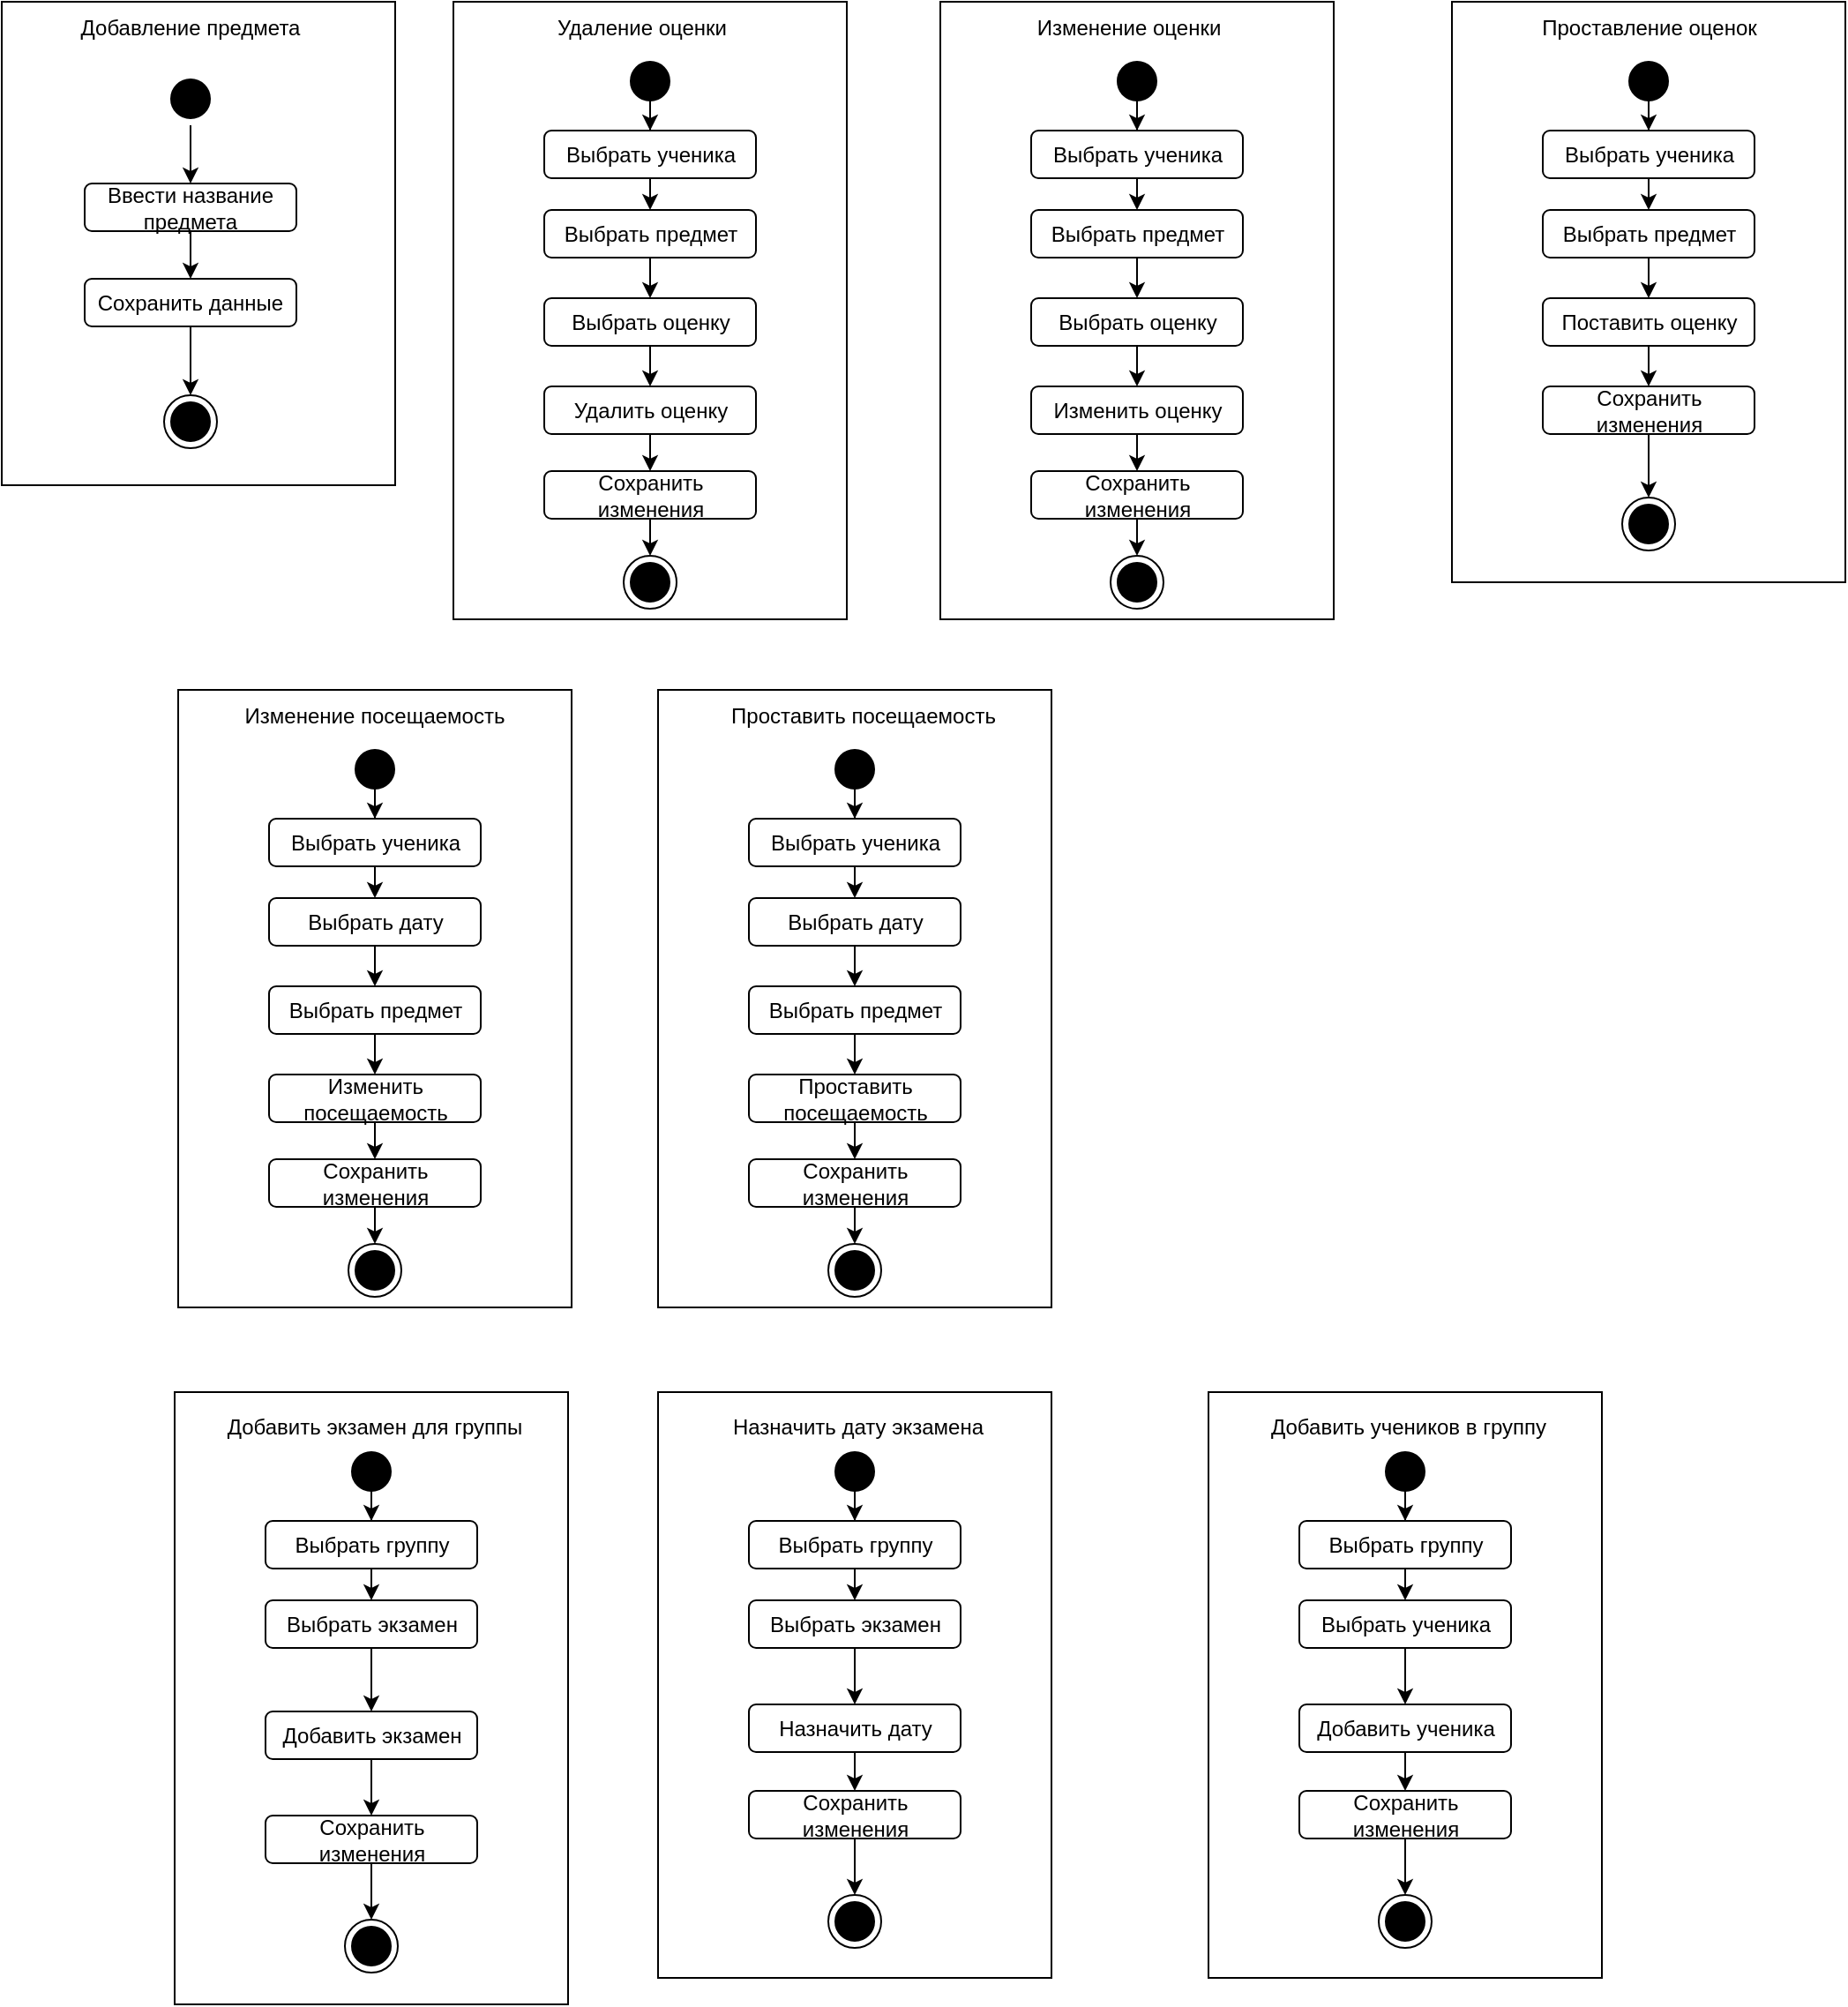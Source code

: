<mxfile version="22.0.8" type="device">
  <diagram name="Страница — 1" id="gWTGYro4cfCNNNcf1uVD">
    <mxGraphModel dx="481" dy="848" grid="0" gridSize="10" guides="1" tooltips="1" connect="1" arrows="1" fold="1" page="0" pageScale="1" pageWidth="827" pageHeight="1169" math="0" shadow="0">
      <root>
        <mxCell id="0" />
        <mxCell id="1" parent="0" />
        <mxCell id="O27YwLDEcdoJZMALJHAK-1" value="" style="rounded=0;whiteSpace=wrap;html=1;fillColor=none;" vertex="1" parent="1">
          <mxGeometry x="34" y="295" width="223" height="274" as="geometry" />
        </mxCell>
        <mxCell id="O27YwLDEcdoJZMALJHAK-10" value="" style="rounded=0;whiteSpace=wrap;html=1;fillColor=none;" vertex="1" parent="1">
          <mxGeometry x="290" y="295" width="223" height="350" as="geometry" />
        </mxCell>
        <mxCell id="U-uGgWehQrtaFhIyzwgb-1" value="" style="ellipse;html=1;shape=endState;fillColor=#000000;strokeColor=#000000;" parent="1" vertex="1">
          <mxGeometry x="126" y="518" width="30" height="30" as="geometry" />
        </mxCell>
        <mxCell id="U-uGgWehQrtaFhIyzwgb-8" style="edgeStyle=orthogonalEdgeStyle;rounded=0;orthogonalLoop=1;jettySize=auto;html=1;entryX=0.5;entryY=0;entryDx=0;entryDy=0;" parent="1" source="U-uGgWehQrtaFhIyzwgb-2" target="U-uGgWehQrtaFhIyzwgb-6" edge="1">
          <mxGeometry relative="1" as="geometry" />
        </mxCell>
        <mxCell id="U-uGgWehQrtaFhIyzwgb-2" value="" style="ellipse;html=1;shape=startState;fillColor=#000000;strokeColor=#000000;" parent="1" vertex="1">
          <mxGeometry x="126" y="335" width="30" height="30" as="geometry" />
        </mxCell>
        <mxCell id="U-uGgWehQrtaFhIyzwgb-5" style="edgeStyle=orthogonalEdgeStyle;rounded=0;orthogonalLoop=1;jettySize=auto;html=1;exitX=0.5;exitY=1;exitDx=0;exitDy=0;entryX=0.5;entryY=0;entryDx=0;entryDy=0;" parent="1" source="U-uGgWehQrtaFhIyzwgb-4" target="U-uGgWehQrtaFhIyzwgb-1" edge="1">
          <mxGeometry relative="1" as="geometry" />
        </mxCell>
        <mxCell id="U-uGgWehQrtaFhIyzwgb-4" value="Сохранить данные" style="rounded=1;whiteSpace=wrap;html=1;" parent="1" vertex="1">
          <mxGeometry x="81" y="452" width="120" height="27" as="geometry" />
        </mxCell>
        <mxCell id="U-uGgWehQrtaFhIyzwgb-7" style="edgeStyle=orthogonalEdgeStyle;rounded=0;orthogonalLoop=1;jettySize=auto;html=1;entryX=0.5;entryY=0;entryDx=0;entryDy=0;" parent="1" source="U-uGgWehQrtaFhIyzwgb-6" target="U-uGgWehQrtaFhIyzwgb-4" edge="1">
          <mxGeometry relative="1" as="geometry" />
        </mxCell>
        <mxCell id="U-uGgWehQrtaFhIyzwgb-6" value="Ввести название предмета" style="rounded=1;whiteSpace=wrap;html=1;" parent="1" vertex="1">
          <mxGeometry x="81" y="398" width="120" height="27" as="geometry" />
        </mxCell>
        <mxCell id="O27YwLDEcdoJZMALJHAK-2" value="Добавление предмета" style="text;html=1;strokeColor=none;fillColor=none;align=center;verticalAlign=middle;whiteSpace=wrap;rounded=0;" vertex="1" parent="1">
          <mxGeometry x="74" y="295" width="134" height="30" as="geometry" />
        </mxCell>
        <mxCell id="O27YwLDEcdoJZMALJHAK-3" value="" style="ellipse;html=1;shape=endState;fillColor=#000000;strokeColor=#000000;" vertex="1" parent="1">
          <mxGeometry x="386.5" y="609" width="30" height="30" as="geometry" />
        </mxCell>
        <mxCell id="O27YwLDEcdoJZMALJHAK-4" style="edgeStyle=orthogonalEdgeStyle;rounded=0;orthogonalLoop=1;jettySize=auto;html=1;entryX=0.5;entryY=0;entryDx=0;entryDy=0;" edge="1" parent="1" source="O27YwLDEcdoJZMALJHAK-5" target="O27YwLDEcdoJZMALJHAK-9">
          <mxGeometry relative="1" as="geometry" />
        </mxCell>
        <mxCell id="O27YwLDEcdoJZMALJHAK-5" value="" style="ellipse;html=1;shape=startState;fillColor=#000000;strokeColor=#000000;" vertex="1" parent="1">
          <mxGeometry x="386.5" y="325" width="30" height="30" as="geometry" />
        </mxCell>
        <mxCell id="O27YwLDEcdoJZMALJHAK-6" style="edgeStyle=orthogonalEdgeStyle;rounded=0;orthogonalLoop=1;jettySize=auto;html=1;exitX=0.5;exitY=1;exitDx=0;exitDy=0;entryX=0.5;entryY=0;entryDx=0;entryDy=0;" edge="1" parent="1" source="O27YwLDEcdoJZMALJHAK-7" target="O27YwLDEcdoJZMALJHAK-12">
          <mxGeometry relative="1" as="geometry" />
        </mxCell>
        <mxCell id="O27YwLDEcdoJZMALJHAK-7" value="Выбрать предмет" style="rounded=1;whiteSpace=wrap;html=1;" vertex="1" parent="1">
          <mxGeometry x="341.5" y="413" width="120" height="27" as="geometry" />
        </mxCell>
        <mxCell id="O27YwLDEcdoJZMALJHAK-9" value="Выбрать ученика" style="rounded=1;whiteSpace=wrap;html=1;" vertex="1" parent="1">
          <mxGeometry x="341.5" y="368" width="120" height="27" as="geometry" />
        </mxCell>
        <mxCell id="O27YwLDEcdoJZMALJHAK-11" value="Удаление оценки" style="text;html=1;strokeColor=none;fillColor=none;align=center;verticalAlign=middle;whiteSpace=wrap;rounded=0;" vertex="1" parent="1">
          <mxGeometry x="330" y="295" width="134" height="30" as="geometry" />
        </mxCell>
        <mxCell id="O27YwLDEcdoJZMALJHAK-18" style="edgeStyle=orthogonalEdgeStyle;rounded=0;orthogonalLoop=1;jettySize=auto;html=1;entryX=0.5;entryY=0;entryDx=0;entryDy=0;" edge="1" parent="1" source="O27YwLDEcdoJZMALJHAK-12" target="O27YwLDEcdoJZMALJHAK-15">
          <mxGeometry relative="1" as="geometry" />
        </mxCell>
        <mxCell id="O27YwLDEcdoJZMALJHAK-12" value="Выбрать оценку" style="rounded=1;whiteSpace=wrap;html=1;" vertex="1" parent="1">
          <mxGeometry x="341.5" y="463" width="120" height="27" as="geometry" />
        </mxCell>
        <mxCell id="O27YwLDEcdoJZMALJHAK-16" style="edgeStyle=orthogonalEdgeStyle;rounded=0;orthogonalLoop=1;jettySize=auto;html=1;entryX=0.5;entryY=0;entryDx=0;entryDy=0;" edge="1" parent="1" source="O27YwLDEcdoJZMALJHAK-14" target="O27YwLDEcdoJZMALJHAK-3">
          <mxGeometry relative="1" as="geometry" />
        </mxCell>
        <mxCell id="O27YwLDEcdoJZMALJHAK-14" value="Сохранить изменения" style="rounded=1;whiteSpace=wrap;html=1;" vertex="1" parent="1">
          <mxGeometry x="341.5" y="561" width="120" height="27" as="geometry" />
        </mxCell>
        <mxCell id="O27YwLDEcdoJZMALJHAK-17" style="edgeStyle=orthogonalEdgeStyle;rounded=0;orthogonalLoop=1;jettySize=auto;html=1;entryX=0.5;entryY=0;entryDx=0;entryDy=0;" edge="1" parent="1" source="O27YwLDEcdoJZMALJHAK-15" target="O27YwLDEcdoJZMALJHAK-14">
          <mxGeometry relative="1" as="geometry" />
        </mxCell>
        <mxCell id="O27YwLDEcdoJZMALJHAK-15" value="Удалить оценку" style="rounded=1;whiteSpace=wrap;html=1;" vertex="1" parent="1">
          <mxGeometry x="341.5" y="513" width="120" height="27" as="geometry" />
        </mxCell>
        <mxCell id="O27YwLDEcdoJZMALJHAK-19" style="edgeStyle=orthogonalEdgeStyle;rounded=0;orthogonalLoop=1;jettySize=auto;html=1;exitX=0.5;exitY=1;exitDx=0;exitDy=0;entryX=0.5;entryY=0;entryDx=0;entryDy=0;" edge="1" parent="1" source="O27YwLDEcdoJZMALJHAK-9" target="O27YwLDEcdoJZMALJHAK-7">
          <mxGeometry relative="1" as="geometry">
            <mxPoint x="412" y="450" as="sourcePoint" />
            <mxPoint x="402" y="416" as="targetPoint" />
          </mxGeometry>
        </mxCell>
        <mxCell id="O27YwLDEcdoJZMALJHAK-20" value="" style="rounded=0;whiteSpace=wrap;html=1;fillColor=none;" vertex="1" parent="1">
          <mxGeometry x="566" y="295" width="223" height="350" as="geometry" />
        </mxCell>
        <mxCell id="O27YwLDEcdoJZMALJHAK-21" value="" style="ellipse;html=1;shape=endState;fillColor=#000000;strokeColor=#000000;" vertex="1" parent="1">
          <mxGeometry x="662.5" y="609" width="30" height="30" as="geometry" />
        </mxCell>
        <mxCell id="O27YwLDEcdoJZMALJHAK-22" style="edgeStyle=orthogonalEdgeStyle;rounded=0;orthogonalLoop=1;jettySize=auto;html=1;entryX=0.5;entryY=0;entryDx=0;entryDy=0;" edge="1" parent="1" source="O27YwLDEcdoJZMALJHAK-23" target="O27YwLDEcdoJZMALJHAK-26">
          <mxGeometry relative="1" as="geometry" />
        </mxCell>
        <mxCell id="O27YwLDEcdoJZMALJHAK-23" value="" style="ellipse;html=1;shape=startState;fillColor=#000000;strokeColor=#000000;" vertex="1" parent="1">
          <mxGeometry x="662.5" y="325" width="30" height="30" as="geometry" />
        </mxCell>
        <mxCell id="O27YwLDEcdoJZMALJHAK-24" style="edgeStyle=orthogonalEdgeStyle;rounded=0;orthogonalLoop=1;jettySize=auto;html=1;exitX=0.5;exitY=1;exitDx=0;exitDy=0;entryX=0.5;entryY=0;entryDx=0;entryDy=0;" edge="1" parent="1" source="O27YwLDEcdoJZMALJHAK-25" target="O27YwLDEcdoJZMALJHAK-29">
          <mxGeometry relative="1" as="geometry" />
        </mxCell>
        <mxCell id="O27YwLDEcdoJZMALJHAK-25" value="Выбрать предмет" style="rounded=1;whiteSpace=wrap;html=1;" vertex="1" parent="1">
          <mxGeometry x="617.5" y="413" width="120" height="27" as="geometry" />
        </mxCell>
        <mxCell id="O27YwLDEcdoJZMALJHAK-26" value="Выбрать ученика" style="rounded=1;whiteSpace=wrap;html=1;" vertex="1" parent="1">
          <mxGeometry x="617.5" y="368" width="120" height="27" as="geometry" />
        </mxCell>
        <mxCell id="O27YwLDEcdoJZMALJHAK-27" value="Изменение оценки" style="text;html=1;strokeColor=none;fillColor=none;align=center;verticalAlign=middle;whiteSpace=wrap;rounded=0;" vertex="1" parent="1">
          <mxGeometry x="606" y="295" width="134" height="30" as="geometry" />
        </mxCell>
        <mxCell id="O27YwLDEcdoJZMALJHAK-28" style="edgeStyle=orthogonalEdgeStyle;rounded=0;orthogonalLoop=1;jettySize=auto;html=1;entryX=0.5;entryY=0;entryDx=0;entryDy=0;" edge="1" parent="1" source="O27YwLDEcdoJZMALJHAK-29" target="O27YwLDEcdoJZMALJHAK-33">
          <mxGeometry relative="1" as="geometry" />
        </mxCell>
        <mxCell id="O27YwLDEcdoJZMALJHAK-29" value="Выбрать оценку" style="rounded=1;whiteSpace=wrap;html=1;" vertex="1" parent="1">
          <mxGeometry x="617.5" y="463" width="120" height="27" as="geometry" />
        </mxCell>
        <mxCell id="O27YwLDEcdoJZMALJHAK-35" style="edgeStyle=orthogonalEdgeStyle;rounded=0;orthogonalLoop=1;jettySize=auto;html=1;entryX=0.5;entryY=0;entryDx=0;entryDy=0;" edge="1" parent="1" source="O27YwLDEcdoJZMALJHAK-31" target="O27YwLDEcdoJZMALJHAK-21">
          <mxGeometry relative="1" as="geometry" />
        </mxCell>
        <mxCell id="O27YwLDEcdoJZMALJHAK-31" value="Сохранить изменения" style="rounded=1;whiteSpace=wrap;html=1;" vertex="1" parent="1">
          <mxGeometry x="617.5" y="561" width="120" height="27" as="geometry" />
        </mxCell>
        <mxCell id="O27YwLDEcdoJZMALJHAK-32" style="edgeStyle=orthogonalEdgeStyle;rounded=0;orthogonalLoop=1;jettySize=auto;html=1;entryX=0.5;entryY=0;entryDx=0;entryDy=0;" edge="1" parent="1" source="O27YwLDEcdoJZMALJHAK-33" target="O27YwLDEcdoJZMALJHAK-31">
          <mxGeometry relative="1" as="geometry" />
        </mxCell>
        <mxCell id="O27YwLDEcdoJZMALJHAK-33" value="Изменить оценку" style="rounded=1;whiteSpace=wrap;html=1;" vertex="1" parent="1">
          <mxGeometry x="617.5" y="513" width="120" height="27" as="geometry" />
        </mxCell>
        <mxCell id="O27YwLDEcdoJZMALJHAK-34" style="edgeStyle=orthogonalEdgeStyle;rounded=0;orthogonalLoop=1;jettySize=auto;html=1;exitX=0.5;exitY=1;exitDx=0;exitDy=0;entryX=0.5;entryY=0;entryDx=0;entryDy=0;" edge="1" parent="1" source="O27YwLDEcdoJZMALJHAK-26" target="O27YwLDEcdoJZMALJHAK-25">
          <mxGeometry relative="1" as="geometry">
            <mxPoint x="688" y="450" as="sourcePoint" />
            <mxPoint x="678" y="416" as="targetPoint" />
          </mxGeometry>
        </mxCell>
        <mxCell id="O27YwLDEcdoJZMALJHAK-36" value="" style="rounded=0;whiteSpace=wrap;html=1;fillColor=none;" vertex="1" parent="1">
          <mxGeometry x="856" y="295" width="223" height="329" as="geometry" />
        </mxCell>
        <mxCell id="O27YwLDEcdoJZMALJHAK-37" value="" style="ellipse;html=1;shape=endState;fillColor=#000000;strokeColor=#000000;" vertex="1" parent="1">
          <mxGeometry x="952.5" y="576" width="30" height="30" as="geometry" />
        </mxCell>
        <mxCell id="O27YwLDEcdoJZMALJHAK-38" style="edgeStyle=orthogonalEdgeStyle;rounded=0;orthogonalLoop=1;jettySize=auto;html=1;entryX=0.5;entryY=0;entryDx=0;entryDy=0;" edge="1" parent="1" source="O27YwLDEcdoJZMALJHAK-39" target="O27YwLDEcdoJZMALJHAK-42">
          <mxGeometry relative="1" as="geometry" />
        </mxCell>
        <mxCell id="O27YwLDEcdoJZMALJHAK-39" value="" style="ellipse;html=1;shape=startState;fillColor=#000000;strokeColor=#000000;" vertex="1" parent="1">
          <mxGeometry x="952.5" y="325" width="30" height="30" as="geometry" />
        </mxCell>
        <mxCell id="O27YwLDEcdoJZMALJHAK-40" style="edgeStyle=orthogonalEdgeStyle;rounded=0;orthogonalLoop=1;jettySize=auto;html=1;exitX=0.5;exitY=1;exitDx=0;exitDy=0;entryX=0.5;entryY=0;entryDx=0;entryDy=0;" edge="1" parent="1" source="O27YwLDEcdoJZMALJHAK-41" target="O27YwLDEcdoJZMALJHAK-45">
          <mxGeometry relative="1" as="geometry" />
        </mxCell>
        <mxCell id="O27YwLDEcdoJZMALJHAK-41" value="Выбрать предмет" style="rounded=1;whiteSpace=wrap;html=1;" vertex="1" parent="1">
          <mxGeometry x="907.5" y="413" width="120" height="27" as="geometry" />
        </mxCell>
        <mxCell id="O27YwLDEcdoJZMALJHAK-42" value="Выбрать ученика" style="rounded=1;whiteSpace=wrap;html=1;" vertex="1" parent="1">
          <mxGeometry x="907.5" y="368" width="120" height="27" as="geometry" />
        </mxCell>
        <mxCell id="O27YwLDEcdoJZMALJHAK-43" value="Проставление оценок" style="text;html=1;strokeColor=none;fillColor=none;align=center;verticalAlign=middle;whiteSpace=wrap;rounded=0;" vertex="1" parent="1">
          <mxGeometry x="900.5" y="295" width="134" height="30" as="geometry" />
        </mxCell>
        <mxCell id="O27YwLDEcdoJZMALJHAK-44" style="edgeStyle=orthogonalEdgeStyle;rounded=0;orthogonalLoop=1;jettySize=auto;html=1;entryX=0.5;entryY=0;entryDx=0;entryDy=0;" edge="1" parent="1" source="O27YwLDEcdoJZMALJHAK-45" target="O27YwLDEcdoJZMALJHAK-47">
          <mxGeometry relative="1" as="geometry">
            <mxPoint x="967.5" y="513" as="targetPoint" />
          </mxGeometry>
        </mxCell>
        <mxCell id="O27YwLDEcdoJZMALJHAK-45" value="Поставить оценку" style="rounded=1;whiteSpace=wrap;html=1;" vertex="1" parent="1">
          <mxGeometry x="907.5" y="463" width="120" height="27" as="geometry" />
        </mxCell>
        <mxCell id="O27YwLDEcdoJZMALJHAK-46" style="edgeStyle=orthogonalEdgeStyle;rounded=0;orthogonalLoop=1;jettySize=auto;html=1;entryX=0.5;entryY=0;entryDx=0;entryDy=0;" edge="1" parent="1" source="O27YwLDEcdoJZMALJHAK-47" target="O27YwLDEcdoJZMALJHAK-37">
          <mxGeometry relative="1" as="geometry" />
        </mxCell>
        <mxCell id="O27YwLDEcdoJZMALJHAK-47" value="Сохранить изменения" style="rounded=1;whiteSpace=wrap;html=1;" vertex="1" parent="1">
          <mxGeometry x="907.5" y="513" width="120" height="27" as="geometry" />
        </mxCell>
        <mxCell id="O27YwLDEcdoJZMALJHAK-50" style="edgeStyle=orthogonalEdgeStyle;rounded=0;orthogonalLoop=1;jettySize=auto;html=1;exitX=0.5;exitY=1;exitDx=0;exitDy=0;entryX=0.5;entryY=0;entryDx=0;entryDy=0;" edge="1" parent="1" source="O27YwLDEcdoJZMALJHAK-42" target="O27YwLDEcdoJZMALJHAK-41">
          <mxGeometry relative="1" as="geometry">
            <mxPoint x="978" y="450" as="sourcePoint" />
            <mxPoint x="968" y="416" as="targetPoint" />
          </mxGeometry>
        </mxCell>
        <mxCell id="O27YwLDEcdoJZMALJHAK-51" value="" style="rounded=0;whiteSpace=wrap;html=1;fillColor=none;" vertex="1" parent="1">
          <mxGeometry x="134" y="685" width="223" height="350" as="geometry" />
        </mxCell>
        <mxCell id="O27YwLDEcdoJZMALJHAK-52" value="" style="ellipse;html=1;shape=endState;fillColor=#000000;strokeColor=#000000;" vertex="1" parent="1">
          <mxGeometry x="230.5" y="999" width="30" height="30" as="geometry" />
        </mxCell>
        <mxCell id="O27YwLDEcdoJZMALJHAK-53" style="edgeStyle=orthogonalEdgeStyle;rounded=0;orthogonalLoop=1;jettySize=auto;html=1;entryX=0.5;entryY=0;entryDx=0;entryDy=0;" edge="1" parent="1" source="O27YwLDEcdoJZMALJHAK-54" target="O27YwLDEcdoJZMALJHAK-57">
          <mxGeometry relative="1" as="geometry" />
        </mxCell>
        <mxCell id="O27YwLDEcdoJZMALJHAK-54" value="" style="ellipse;html=1;shape=startState;fillColor=#000000;strokeColor=#000000;" vertex="1" parent="1">
          <mxGeometry x="230.5" y="715" width="30" height="30" as="geometry" />
        </mxCell>
        <mxCell id="O27YwLDEcdoJZMALJHAK-55" style="edgeStyle=orthogonalEdgeStyle;rounded=0;orthogonalLoop=1;jettySize=auto;html=1;exitX=0.5;exitY=1;exitDx=0;exitDy=0;entryX=0.5;entryY=0;entryDx=0;entryDy=0;" edge="1" parent="1" source="O27YwLDEcdoJZMALJHAK-56" target="O27YwLDEcdoJZMALJHAK-60">
          <mxGeometry relative="1" as="geometry" />
        </mxCell>
        <mxCell id="O27YwLDEcdoJZMALJHAK-56" value="Выбрать дату" style="rounded=1;whiteSpace=wrap;html=1;" vertex="1" parent="1">
          <mxGeometry x="185.5" y="803" width="120" height="27" as="geometry" />
        </mxCell>
        <mxCell id="O27YwLDEcdoJZMALJHAK-57" value="Выбрать ученика" style="rounded=1;whiteSpace=wrap;html=1;" vertex="1" parent="1">
          <mxGeometry x="185.5" y="758" width="120" height="27" as="geometry" />
        </mxCell>
        <mxCell id="O27YwLDEcdoJZMALJHAK-58" value="Изменение посещаемость" style="text;html=1;strokeColor=none;fillColor=none;align=center;verticalAlign=middle;whiteSpace=wrap;rounded=0;" vertex="1" parent="1">
          <mxGeometry x="170" y="685" width="151" height="30" as="geometry" />
        </mxCell>
        <mxCell id="O27YwLDEcdoJZMALJHAK-59" style="edgeStyle=orthogonalEdgeStyle;rounded=0;orthogonalLoop=1;jettySize=auto;html=1;entryX=0.5;entryY=0;entryDx=0;entryDy=0;" edge="1" parent="1" source="O27YwLDEcdoJZMALJHAK-60" target="O27YwLDEcdoJZMALJHAK-64">
          <mxGeometry relative="1" as="geometry" />
        </mxCell>
        <mxCell id="O27YwLDEcdoJZMALJHAK-60" value="Выбрать предмет" style="rounded=1;whiteSpace=wrap;html=1;" vertex="1" parent="1">
          <mxGeometry x="185.5" y="853" width="120" height="27" as="geometry" />
        </mxCell>
        <mxCell id="O27YwLDEcdoJZMALJHAK-61" style="edgeStyle=orthogonalEdgeStyle;rounded=0;orthogonalLoop=1;jettySize=auto;html=1;entryX=0.5;entryY=0;entryDx=0;entryDy=0;" edge="1" parent="1" source="O27YwLDEcdoJZMALJHAK-62" target="O27YwLDEcdoJZMALJHAK-52">
          <mxGeometry relative="1" as="geometry" />
        </mxCell>
        <mxCell id="O27YwLDEcdoJZMALJHAK-62" value="Сохранить изменения" style="rounded=1;whiteSpace=wrap;html=1;" vertex="1" parent="1">
          <mxGeometry x="185.5" y="951" width="120" height="27" as="geometry" />
        </mxCell>
        <mxCell id="O27YwLDEcdoJZMALJHAK-63" style="edgeStyle=orthogonalEdgeStyle;rounded=0;orthogonalLoop=1;jettySize=auto;html=1;entryX=0.5;entryY=0;entryDx=0;entryDy=0;" edge="1" parent="1" source="O27YwLDEcdoJZMALJHAK-64" target="O27YwLDEcdoJZMALJHAK-62">
          <mxGeometry relative="1" as="geometry" />
        </mxCell>
        <mxCell id="O27YwLDEcdoJZMALJHAK-64" value="Изменить посещаемость" style="rounded=1;whiteSpace=wrap;html=1;" vertex="1" parent="1">
          <mxGeometry x="185.5" y="903" width="120" height="27" as="geometry" />
        </mxCell>
        <mxCell id="O27YwLDEcdoJZMALJHAK-65" style="edgeStyle=orthogonalEdgeStyle;rounded=0;orthogonalLoop=1;jettySize=auto;html=1;exitX=0.5;exitY=1;exitDx=0;exitDy=0;entryX=0.5;entryY=0;entryDx=0;entryDy=0;" edge="1" parent="1" source="O27YwLDEcdoJZMALJHAK-57" target="O27YwLDEcdoJZMALJHAK-56">
          <mxGeometry relative="1" as="geometry">
            <mxPoint x="256" y="840" as="sourcePoint" />
            <mxPoint x="246" y="806" as="targetPoint" />
          </mxGeometry>
        </mxCell>
        <mxCell id="O27YwLDEcdoJZMALJHAK-81" value="" style="rounded=0;whiteSpace=wrap;html=1;fillColor=none;" vertex="1" parent="1">
          <mxGeometry x="406" y="685" width="223" height="350" as="geometry" />
        </mxCell>
        <mxCell id="O27YwLDEcdoJZMALJHAK-82" value="" style="ellipse;html=1;shape=endState;fillColor=#000000;strokeColor=#000000;" vertex="1" parent="1">
          <mxGeometry x="502.5" y="999" width="30" height="30" as="geometry" />
        </mxCell>
        <mxCell id="O27YwLDEcdoJZMALJHAK-83" style="edgeStyle=orthogonalEdgeStyle;rounded=0;orthogonalLoop=1;jettySize=auto;html=1;entryX=0.5;entryY=0;entryDx=0;entryDy=0;" edge="1" parent="1" source="O27YwLDEcdoJZMALJHAK-84" target="O27YwLDEcdoJZMALJHAK-87">
          <mxGeometry relative="1" as="geometry" />
        </mxCell>
        <mxCell id="O27YwLDEcdoJZMALJHAK-84" value="" style="ellipse;html=1;shape=startState;fillColor=#000000;strokeColor=#000000;" vertex="1" parent="1">
          <mxGeometry x="502.5" y="715" width="30" height="30" as="geometry" />
        </mxCell>
        <mxCell id="O27YwLDEcdoJZMALJHAK-85" style="edgeStyle=orthogonalEdgeStyle;rounded=0;orthogonalLoop=1;jettySize=auto;html=1;exitX=0.5;exitY=1;exitDx=0;exitDy=0;entryX=0.5;entryY=0;entryDx=0;entryDy=0;" edge="1" parent="1" source="O27YwLDEcdoJZMALJHAK-86" target="O27YwLDEcdoJZMALJHAK-90">
          <mxGeometry relative="1" as="geometry" />
        </mxCell>
        <mxCell id="O27YwLDEcdoJZMALJHAK-86" value="Выбрать дату" style="rounded=1;whiteSpace=wrap;html=1;" vertex="1" parent="1">
          <mxGeometry x="457.5" y="803" width="120" height="27" as="geometry" />
        </mxCell>
        <mxCell id="O27YwLDEcdoJZMALJHAK-87" value="Выбрать ученика" style="rounded=1;whiteSpace=wrap;html=1;" vertex="1" parent="1">
          <mxGeometry x="457.5" y="758" width="120" height="27" as="geometry" />
        </mxCell>
        <mxCell id="O27YwLDEcdoJZMALJHAK-88" value="Проставить посещаемость" style="text;html=1;strokeColor=none;fillColor=none;align=center;verticalAlign=middle;whiteSpace=wrap;rounded=0;" vertex="1" parent="1">
          <mxGeometry x="442" y="685" width="161" height="30" as="geometry" />
        </mxCell>
        <mxCell id="O27YwLDEcdoJZMALJHAK-89" style="edgeStyle=orthogonalEdgeStyle;rounded=0;orthogonalLoop=1;jettySize=auto;html=1;entryX=0.5;entryY=0;entryDx=0;entryDy=0;" edge="1" parent="1" source="O27YwLDEcdoJZMALJHAK-90" target="O27YwLDEcdoJZMALJHAK-94">
          <mxGeometry relative="1" as="geometry" />
        </mxCell>
        <mxCell id="O27YwLDEcdoJZMALJHAK-90" value="Выбрать предмет" style="rounded=1;whiteSpace=wrap;html=1;" vertex="1" parent="1">
          <mxGeometry x="457.5" y="853" width="120" height="27" as="geometry" />
        </mxCell>
        <mxCell id="O27YwLDEcdoJZMALJHAK-91" style="edgeStyle=orthogonalEdgeStyle;rounded=0;orthogonalLoop=1;jettySize=auto;html=1;entryX=0.5;entryY=0;entryDx=0;entryDy=0;" edge="1" parent="1" source="O27YwLDEcdoJZMALJHAK-92" target="O27YwLDEcdoJZMALJHAK-82">
          <mxGeometry relative="1" as="geometry" />
        </mxCell>
        <mxCell id="O27YwLDEcdoJZMALJHAK-92" value="Сохранить изменения" style="rounded=1;whiteSpace=wrap;html=1;" vertex="1" parent="1">
          <mxGeometry x="457.5" y="951" width="120" height="27" as="geometry" />
        </mxCell>
        <mxCell id="O27YwLDEcdoJZMALJHAK-93" style="edgeStyle=orthogonalEdgeStyle;rounded=0;orthogonalLoop=1;jettySize=auto;html=1;entryX=0.5;entryY=0;entryDx=0;entryDy=0;" edge="1" parent="1" source="O27YwLDEcdoJZMALJHAK-94" target="O27YwLDEcdoJZMALJHAK-92">
          <mxGeometry relative="1" as="geometry" />
        </mxCell>
        <mxCell id="O27YwLDEcdoJZMALJHAK-94" value="Проставить посещаемость" style="rounded=1;whiteSpace=wrap;html=1;" vertex="1" parent="1">
          <mxGeometry x="457.5" y="903" width="120" height="27" as="geometry" />
        </mxCell>
        <mxCell id="O27YwLDEcdoJZMALJHAK-95" style="edgeStyle=orthogonalEdgeStyle;rounded=0;orthogonalLoop=1;jettySize=auto;html=1;exitX=0.5;exitY=1;exitDx=0;exitDy=0;entryX=0.5;entryY=0;entryDx=0;entryDy=0;" edge="1" parent="1" source="O27YwLDEcdoJZMALJHAK-87" target="O27YwLDEcdoJZMALJHAK-86">
          <mxGeometry relative="1" as="geometry">
            <mxPoint x="528" y="840" as="sourcePoint" />
            <mxPoint x="518" y="806" as="targetPoint" />
          </mxGeometry>
        </mxCell>
        <mxCell id="O27YwLDEcdoJZMALJHAK-96" value="" style="rounded=0;whiteSpace=wrap;html=1;fillColor=none;" vertex="1" parent="1">
          <mxGeometry x="132" y="1083" width="223" height="347" as="geometry" />
        </mxCell>
        <mxCell id="O27YwLDEcdoJZMALJHAK-97" value="" style="ellipse;html=1;shape=endState;fillColor=#000000;strokeColor=#000000;" vertex="1" parent="1">
          <mxGeometry x="228.5" y="1382" width="30" height="30" as="geometry" />
        </mxCell>
        <mxCell id="O27YwLDEcdoJZMALJHAK-98" style="edgeStyle=orthogonalEdgeStyle;rounded=0;orthogonalLoop=1;jettySize=auto;html=1;entryX=0.5;entryY=0;entryDx=0;entryDy=0;" edge="1" parent="1" source="O27YwLDEcdoJZMALJHAK-99" target="O27YwLDEcdoJZMALJHAK-102">
          <mxGeometry relative="1" as="geometry" />
        </mxCell>
        <mxCell id="O27YwLDEcdoJZMALJHAK-99" value="" style="ellipse;html=1;shape=startState;fillColor=#000000;strokeColor=#000000;" vertex="1" parent="1">
          <mxGeometry x="228.5" y="1113" width="30" height="30" as="geometry" />
        </mxCell>
        <mxCell id="O27YwLDEcdoJZMALJHAK-139" style="edgeStyle=orthogonalEdgeStyle;rounded=0;orthogonalLoop=1;jettySize=auto;html=1;entryX=0.5;entryY=0;entryDx=0;entryDy=0;" edge="1" parent="1" source="O27YwLDEcdoJZMALJHAK-101" target="O27YwLDEcdoJZMALJHAK-138">
          <mxGeometry relative="1" as="geometry" />
        </mxCell>
        <mxCell id="O27YwLDEcdoJZMALJHAK-101" value="Выбрать экзамен" style="rounded=1;whiteSpace=wrap;html=1;" vertex="1" parent="1">
          <mxGeometry x="183.5" y="1201" width="120" height="27" as="geometry" />
        </mxCell>
        <mxCell id="O27YwLDEcdoJZMALJHAK-102" value="Выбрать группу" style="rounded=1;whiteSpace=wrap;html=1;" vertex="1" parent="1">
          <mxGeometry x="183.5" y="1156" width="120" height="27" as="geometry" />
        </mxCell>
        <mxCell id="O27YwLDEcdoJZMALJHAK-103" value="Добавить экзамен для группы" style="text;html=1;strokeColor=none;fillColor=none;align=center;verticalAlign=middle;whiteSpace=wrap;rounded=0;" vertex="1" parent="1">
          <mxGeometry x="158" y="1088" width="175" height="30" as="geometry" />
        </mxCell>
        <mxCell id="O27YwLDEcdoJZMALJHAK-106" style="edgeStyle=orthogonalEdgeStyle;rounded=0;orthogonalLoop=1;jettySize=auto;html=1;entryX=0.5;entryY=0;entryDx=0;entryDy=0;" edge="1" parent="1" source="O27YwLDEcdoJZMALJHAK-107" target="O27YwLDEcdoJZMALJHAK-97">
          <mxGeometry relative="1" as="geometry" />
        </mxCell>
        <mxCell id="O27YwLDEcdoJZMALJHAK-107" value="Сохранить изменения" style="rounded=1;whiteSpace=wrap;html=1;" vertex="1" parent="1">
          <mxGeometry x="183.5" y="1323" width="120" height="27" as="geometry" />
        </mxCell>
        <mxCell id="O27YwLDEcdoJZMALJHAK-110" style="edgeStyle=orthogonalEdgeStyle;rounded=0;orthogonalLoop=1;jettySize=auto;html=1;exitX=0.5;exitY=1;exitDx=0;exitDy=0;entryX=0.5;entryY=0;entryDx=0;entryDy=0;" edge="1" parent="1" source="O27YwLDEcdoJZMALJHAK-102" target="O27YwLDEcdoJZMALJHAK-101">
          <mxGeometry relative="1" as="geometry">
            <mxPoint x="254" y="1238" as="sourcePoint" />
            <mxPoint x="244" y="1204" as="targetPoint" />
          </mxGeometry>
        </mxCell>
        <mxCell id="O27YwLDEcdoJZMALJHAK-111" value="" style="rounded=0;whiteSpace=wrap;html=1;fillColor=none;" vertex="1" parent="1">
          <mxGeometry x="406" y="1083" width="223" height="332" as="geometry" />
        </mxCell>
        <mxCell id="O27YwLDEcdoJZMALJHAK-112" value="" style="ellipse;html=1;shape=endState;fillColor=#000000;strokeColor=#000000;" vertex="1" parent="1">
          <mxGeometry x="502.5" y="1368" width="30" height="30" as="geometry" />
        </mxCell>
        <mxCell id="O27YwLDEcdoJZMALJHAK-113" style="edgeStyle=orthogonalEdgeStyle;rounded=0;orthogonalLoop=1;jettySize=auto;html=1;entryX=0.5;entryY=0;entryDx=0;entryDy=0;" edge="1" parent="1" source="O27YwLDEcdoJZMALJHAK-114" target="O27YwLDEcdoJZMALJHAK-117">
          <mxGeometry relative="1" as="geometry" />
        </mxCell>
        <mxCell id="O27YwLDEcdoJZMALJHAK-114" value="" style="ellipse;html=1;shape=startState;fillColor=#000000;strokeColor=#000000;" vertex="1" parent="1">
          <mxGeometry x="502.5" y="1113" width="30" height="30" as="geometry" />
        </mxCell>
        <mxCell id="O27YwLDEcdoJZMALJHAK-115" style="edgeStyle=orthogonalEdgeStyle;rounded=0;orthogonalLoop=1;jettySize=auto;html=1;exitX=0.5;exitY=1;exitDx=0;exitDy=0;entryX=0.5;entryY=0;entryDx=0;entryDy=0;" edge="1" parent="1" source="O27YwLDEcdoJZMALJHAK-116" target="O27YwLDEcdoJZMALJHAK-120">
          <mxGeometry relative="1" as="geometry">
            <mxPoint x="517.5" y="1251" as="targetPoint" />
          </mxGeometry>
        </mxCell>
        <mxCell id="O27YwLDEcdoJZMALJHAK-116" value="Выбрать экзамен" style="rounded=1;whiteSpace=wrap;html=1;" vertex="1" parent="1">
          <mxGeometry x="457.5" y="1201" width="120" height="27" as="geometry" />
        </mxCell>
        <mxCell id="O27YwLDEcdoJZMALJHAK-117" value="Выбрать группу" style="rounded=1;whiteSpace=wrap;html=1;" vertex="1" parent="1">
          <mxGeometry x="457.5" y="1156" width="120" height="27" as="geometry" />
        </mxCell>
        <mxCell id="O27YwLDEcdoJZMALJHAK-118" value="Назначить дату экзамена" style="text;html=1;strokeColor=none;fillColor=none;align=center;verticalAlign=middle;whiteSpace=wrap;rounded=0;" vertex="1" parent="1">
          <mxGeometry x="432" y="1088" width="175" height="30" as="geometry" />
        </mxCell>
        <mxCell id="O27YwLDEcdoJZMALJHAK-123" style="edgeStyle=orthogonalEdgeStyle;rounded=0;orthogonalLoop=1;jettySize=auto;html=1;entryX=0.5;entryY=0;entryDx=0;entryDy=0;" edge="1" parent="1" source="O27YwLDEcdoJZMALJHAK-120" target="O27YwLDEcdoJZMALJHAK-122">
          <mxGeometry relative="1" as="geometry" />
        </mxCell>
        <mxCell id="O27YwLDEcdoJZMALJHAK-120" value="Назначить дату" style="rounded=1;whiteSpace=wrap;html=1;" vertex="1" parent="1">
          <mxGeometry x="457.5" y="1260" width="120" height="27" as="geometry" />
        </mxCell>
        <mxCell id="O27YwLDEcdoJZMALJHAK-121" style="edgeStyle=orthogonalEdgeStyle;rounded=0;orthogonalLoop=1;jettySize=auto;html=1;exitX=0.5;exitY=1;exitDx=0;exitDy=0;entryX=0.5;entryY=0;entryDx=0;entryDy=0;" edge="1" parent="1" source="O27YwLDEcdoJZMALJHAK-117" target="O27YwLDEcdoJZMALJHAK-116">
          <mxGeometry relative="1" as="geometry">
            <mxPoint x="528" y="1238" as="sourcePoint" />
            <mxPoint x="518" y="1204" as="targetPoint" />
          </mxGeometry>
        </mxCell>
        <mxCell id="O27YwLDEcdoJZMALJHAK-124" style="edgeStyle=orthogonalEdgeStyle;rounded=0;orthogonalLoop=1;jettySize=auto;html=1;entryX=0.5;entryY=0;entryDx=0;entryDy=0;" edge="1" parent="1" source="O27YwLDEcdoJZMALJHAK-122" target="O27YwLDEcdoJZMALJHAK-112">
          <mxGeometry relative="1" as="geometry" />
        </mxCell>
        <mxCell id="O27YwLDEcdoJZMALJHAK-122" value="Сохранить изменения" style="rounded=1;whiteSpace=wrap;html=1;" vertex="1" parent="1">
          <mxGeometry x="457.5" y="1309" width="120" height="27" as="geometry" />
        </mxCell>
        <mxCell id="O27YwLDEcdoJZMALJHAK-125" value="" style="rounded=0;whiteSpace=wrap;html=1;fillColor=none;" vertex="1" parent="1">
          <mxGeometry x="718" y="1083" width="223" height="332" as="geometry" />
        </mxCell>
        <mxCell id="O27YwLDEcdoJZMALJHAK-126" value="" style="ellipse;html=1;shape=endState;fillColor=#000000;strokeColor=#000000;" vertex="1" parent="1">
          <mxGeometry x="814.5" y="1368" width="30" height="30" as="geometry" />
        </mxCell>
        <mxCell id="O27YwLDEcdoJZMALJHAK-127" style="edgeStyle=orthogonalEdgeStyle;rounded=0;orthogonalLoop=1;jettySize=auto;html=1;entryX=0.5;entryY=0;entryDx=0;entryDy=0;" edge="1" parent="1" source="O27YwLDEcdoJZMALJHAK-128" target="O27YwLDEcdoJZMALJHAK-131">
          <mxGeometry relative="1" as="geometry" />
        </mxCell>
        <mxCell id="O27YwLDEcdoJZMALJHAK-128" value="" style="ellipse;html=1;shape=startState;fillColor=#000000;strokeColor=#000000;" vertex="1" parent="1">
          <mxGeometry x="814.5" y="1113" width="30" height="30" as="geometry" />
        </mxCell>
        <mxCell id="O27YwLDEcdoJZMALJHAK-129" style="edgeStyle=orthogonalEdgeStyle;rounded=0;orthogonalLoop=1;jettySize=auto;html=1;exitX=0.5;exitY=1;exitDx=0;exitDy=0;entryX=0.5;entryY=0;entryDx=0;entryDy=0;" edge="1" parent="1" source="O27YwLDEcdoJZMALJHAK-130" target="O27YwLDEcdoJZMALJHAK-134">
          <mxGeometry relative="1" as="geometry">
            <mxPoint x="829.5" y="1251" as="targetPoint" />
          </mxGeometry>
        </mxCell>
        <mxCell id="O27YwLDEcdoJZMALJHAK-130" value="Выбрать ученика" style="rounded=1;whiteSpace=wrap;html=1;" vertex="1" parent="1">
          <mxGeometry x="769.5" y="1201" width="120" height="27" as="geometry" />
        </mxCell>
        <mxCell id="O27YwLDEcdoJZMALJHAK-131" value="Выбрать группу" style="rounded=1;whiteSpace=wrap;html=1;" vertex="1" parent="1">
          <mxGeometry x="769.5" y="1156" width="120" height="27" as="geometry" />
        </mxCell>
        <mxCell id="O27YwLDEcdoJZMALJHAK-132" value="Добавить учеников в группу" style="text;html=1;strokeColor=none;fillColor=none;align=center;verticalAlign=middle;whiteSpace=wrap;rounded=0;" vertex="1" parent="1">
          <mxGeometry x="744" y="1088" width="175" height="30" as="geometry" />
        </mxCell>
        <mxCell id="O27YwLDEcdoJZMALJHAK-133" style="edgeStyle=orthogonalEdgeStyle;rounded=0;orthogonalLoop=1;jettySize=auto;html=1;entryX=0.5;entryY=0;entryDx=0;entryDy=0;" edge="1" parent="1" source="O27YwLDEcdoJZMALJHAK-134" target="O27YwLDEcdoJZMALJHAK-137">
          <mxGeometry relative="1" as="geometry" />
        </mxCell>
        <mxCell id="O27YwLDEcdoJZMALJHAK-134" value="Добавить ученика" style="rounded=1;whiteSpace=wrap;html=1;" vertex="1" parent="1">
          <mxGeometry x="769.5" y="1260" width="120" height="27" as="geometry" />
        </mxCell>
        <mxCell id="O27YwLDEcdoJZMALJHAK-135" style="edgeStyle=orthogonalEdgeStyle;rounded=0;orthogonalLoop=1;jettySize=auto;html=1;exitX=0.5;exitY=1;exitDx=0;exitDy=0;entryX=0.5;entryY=0;entryDx=0;entryDy=0;" edge="1" parent="1" source="O27YwLDEcdoJZMALJHAK-131" target="O27YwLDEcdoJZMALJHAK-130">
          <mxGeometry relative="1" as="geometry">
            <mxPoint x="840" y="1238" as="sourcePoint" />
            <mxPoint x="830" y="1204" as="targetPoint" />
          </mxGeometry>
        </mxCell>
        <mxCell id="O27YwLDEcdoJZMALJHAK-136" style="edgeStyle=orthogonalEdgeStyle;rounded=0;orthogonalLoop=1;jettySize=auto;html=1;entryX=0.5;entryY=0;entryDx=0;entryDy=0;" edge="1" parent="1" source="O27YwLDEcdoJZMALJHAK-137" target="O27YwLDEcdoJZMALJHAK-126">
          <mxGeometry relative="1" as="geometry" />
        </mxCell>
        <mxCell id="O27YwLDEcdoJZMALJHAK-137" value="Сохранить изменения" style="rounded=1;whiteSpace=wrap;html=1;" vertex="1" parent="1">
          <mxGeometry x="769.5" y="1309" width="120" height="27" as="geometry" />
        </mxCell>
        <mxCell id="O27YwLDEcdoJZMALJHAK-140" style="edgeStyle=orthogonalEdgeStyle;rounded=0;orthogonalLoop=1;jettySize=auto;html=1;entryX=0.5;entryY=0;entryDx=0;entryDy=0;" edge="1" parent="1" source="O27YwLDEcdoJZMALJHAK-138" target="O27YwLDEcdoJZMALJHAK-107">
          <mxGeometry relative="1" as="geometry" />
        </mxCell>
        <mxCell id="O27YwLDEcdoJZMALJHAK-138" value="Добавить экзамен" style="rounded=1;whiteSpace=wrap;html=1;" vertex="1" parent="1">
          <mxGeometry x="183.5" y="1264" width="120" height="27" as="geometry" />
        </mxCell>
      </root>
    </mxGraphModel>
  </diagram>
</mxfile>
